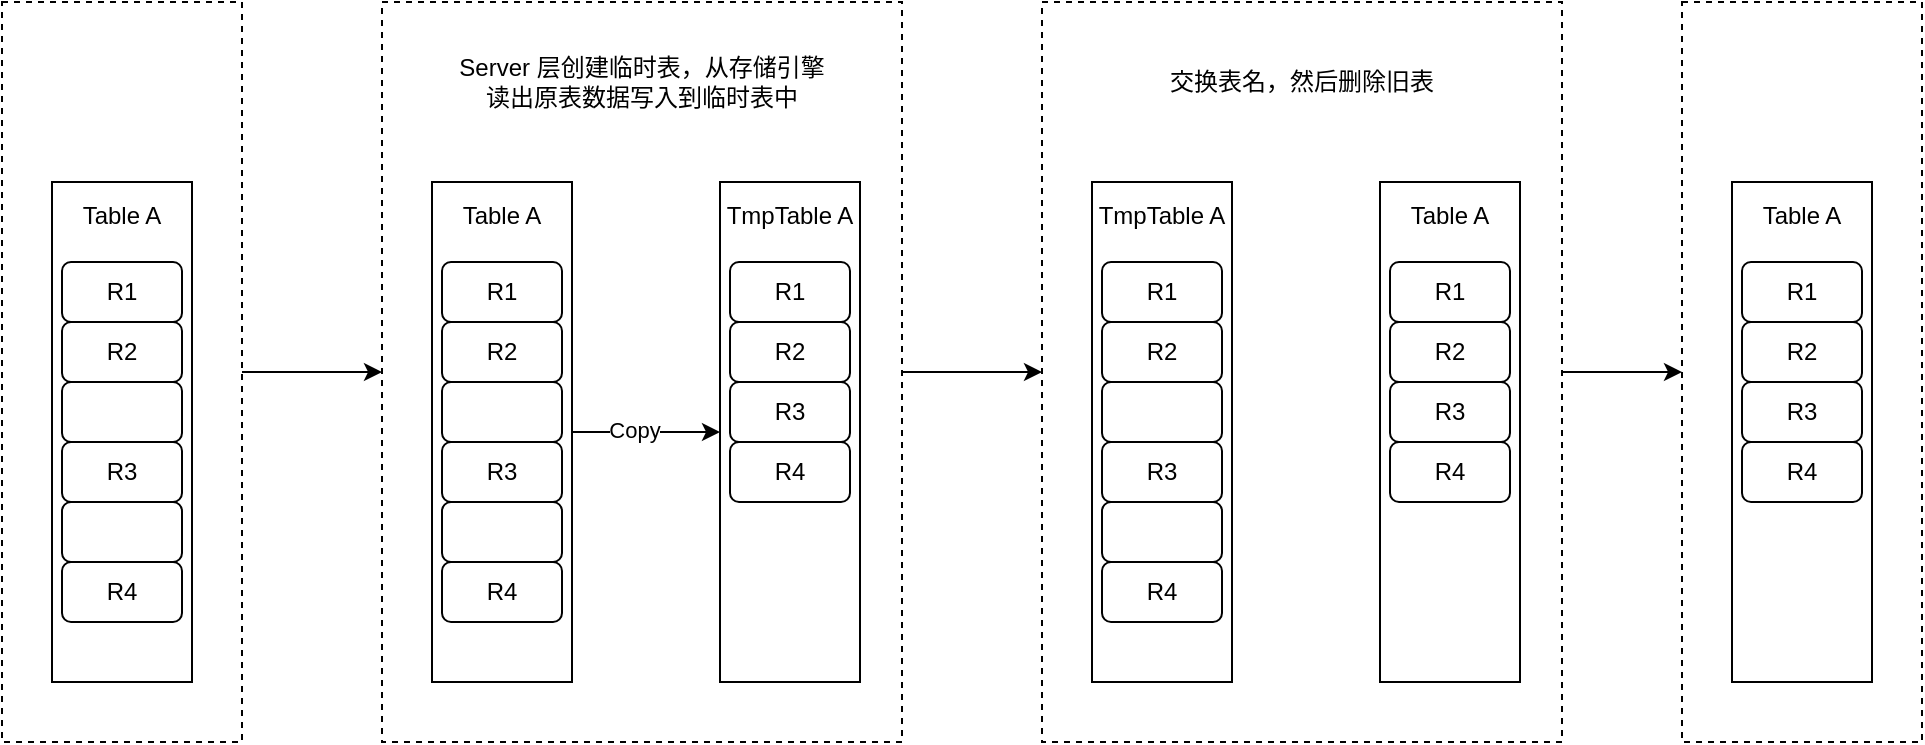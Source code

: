 <mxfile version="13.9.5" type="device"><diagram id="5iN-U1ZeDOptE2qGbZ7g" name="第 1 页"><mxGraphModel dx="498" dy="593" grid="1" gridSize="10" guides="1" tooltips="1" connect="1" arrows="1" fold="1" page="1" pageScale="1" pageWidth="827" pageHeight="1169" math="0" shadow="0"><root><mxCell id="0"/><mxCell id="1" parent="0"/><mxCell id="j91efgMRIA0wUjDy2nqD-27" style="edgeStyle=orthogonalEdgeStyle;rounded=0;orthogonalLoop=1;jettySize=auto;html=1;entryX=0;entryY=0.5;entryDx=0;entryDy=0;" parent="1" source="j91efgMRIA0wUjDy2nqD-1" target="j91efgMRIA0wUjDy2nqD-10" edge="1"><mxGeometry relative="1" as="geometry"/></mxCell><mxCell id="j91efgMRIA0wUjDy2nqD-1" value="" style="rounded=0;whiteSpace=wrap;html=1;dashed=1;" parent="1" vertex="1"><mxGeometry x="20" y="150" width="120" height="370" as="geometry"/></mxCell><mxCell id="j91efgMRIA0wUjDy2nqD-2" value="Table A&lt;br&gt;&lt;br&gt;&lt;br&gt;&lt;br&gt;&lt;br&gt;&lt;br&gt;&lt;br&gt;&lt;br&gt;&lt;br&gt;&lt;br&gt;&lt;br&gt;&lt;br&gt;&lt;br&gt;&lt;br&gt;&lt;br&gt;&lt;br&gt;" style="rounded=0;whiteSpace=wrap;html=1;" parent="1" vertex="1"><mxGeometry x="45" y="240" width="70" height="250" as="geometry"/></mxCell><mxCell id="j91efgMRIA0wUjDy2nqD-3" value="R1" style="rounded=1;whiteSpace=wrap;html=1;" parent="1" vertex="1"><mxGeometry x="50" y="280" width="60" height="30" as="geometry"/></mxCell><mxCell id="j91efgMRIA0wUjDy2nqD-4" value="R2" style="rounded=1;whiteSpace=wrap;html=1;" parent="1" vertex="1"><mxGeometry x="50" y="310" width="60" height="30" as="geometry"/></mxCell><mxCell id="j91efgMRIA0wUjDy2nqD-5" value="" style="rounded=1;whiteSpace=wrap;html=1;" parent="1" vertex="1"><mxGeometry x="50" y="340" width="60" height="30" as="geometry"/></mxCell><mxCell id="j91efgMRIA0wUjDy2nqD-6" value="R3" style="rounded=1;whiteSpace=wrap;html=1;" parent="1" vertex="1"><mxGeometry x="50" y="370" width="60" height="30" as="geometry"/></mxCell><mxCell id="j91efgMRIA0wUjDy2nqD-7" value="" style="rounded=1;whiteSpace=wrap;html=1;" parent="1" vertex="1"><mxGeometry x="50" y="400" width="60" height="30" as="geometry"/></mxCell><mxCell id="j91efgMRIA0wUjDy2nqD-8" value="R4" style="rounded=1;whiteSpace=wrap;html=1;" parent="1" vertex="1"><mxGeometry x="50" y="430" width="60" height="30" as="geometry"/></mxCell><mxCell id="j91efgMRIA0wUjDy2nqD-63" style="edgeStyle=orthogonalEdgeStyle;rounded=0;orthogonalLoop=1;jettySize=auto;html=1;entryX=0;entryY=0.5;entryDx=0;entryDy=0;" parent="1" source="j91efgMRIA0wUjDy2nqD-10" target="j91efgMRIA0wUjDy2nqD-47" edge="1"><mxGeometry relative="1" as="geometry"/></mxCell><mxCell id="j91efgMRIA0wUjDy2nqD-10" value="" style="rounded=0;whiteSpace=wrap;html=1;dashed=1;" parent="1" vertex="1"><mxGeometry x="210" y="150" width="260" height="370" as="geometry"/></mxCell><mxCell id="j91efgMRIA0wUjDy2nqD-25" style="edgeStyle=orthogonalEdgeStyle;rounded=0;orthogonalLoop=1;jettySize=auto;html=1;" parent="1" source="j91efgMRIA0wUjDy2nqD-11" target="j91efgMRIA0wUjDy2nqD-18" edge="1"><mxGeometry relative="1" as="geometry"/></mxCell><mxCell id="j91efgMRIA0wUjDy2nqD-29" value="Copy" style="edgeLabel;html=1;align=center;verticalAlign=middle;resizable=0;points=[];" parent="j91efgMRIA0wUjDy2nqD-25" vertex="1" connectable="0"><mxGeometry x="-0.162" y="1" relative="1" as="geometry"><mxPoint as="offset"/></mxGeometry></mxCell><mxCell id="j91efgMRIA0wUjDy2nqD-11" value="Table A&lt;br&gt;&lt;br&gt;&lt;br&gt;&lt;br&gt;&lt;br&gt;&lt;br&gt;&lt;br&gt;&lt;br&gt;&lt;br&gt;&lt;br&gt;&lt;br&gt;&lt;br&gt;&lt;br&gt;&lt;br&gt;&lt;br&gt;&lt;br&gt;" style="rounded=0;whiteSpace=wrap;html=1;" parent="1" vertex="1"><mxGeometry x="235" y="240" width="70" height="250" as="geometry"/></mxCell><mxCell id="j91efgMRIA0wUjDy2nqD-12" value="R1" style="rounded=1;whiteSpace=wrap;html=1;" parent="1" vertex="1"><mxGeometry x="240" y="280" width="60" height="30" as="geometry"/></mxCell><mxCell id="j91efgMRIA0wUjDy2nqD-13" value="R2" style="rounded=1;whiteSpace=wrap;html=1;" parent="1" vertex="1"><mxGeometry x="240" y="310" width="60" height="30" as="geometry"/></mxCell><mxCell id="j91efgMRIA0wUjDy2nqD-14" value="" style="rounded=1;whiteSpace=wrap;html=1;" parent="1" vertex="1"><mxGeometry x="240" y="340" width="60" height="30" as="geometry"/></mxCell><mxCell id="j91efgMRIA0wUjDy2nqD-15" value="R3" style="rounded=1;whiteSpace=wrap;html=1;" parent="1" vertex="1"><mxGeometry x="240" y="370" width="60" height="30" as="geometry"/></mxCell><mxCell id="j91efgMRIA0wUjDy2nqD-16" value="" style="rounded=1;whiteSpace=wrap;html=1;" parent="1" vertex="1"><mxGeometry x="240" y="400" width="60" height="30" as="geometry"/></mxCell><mxCell id="j91efgMRIA0wUjDy2nqD-17" value="R4" style="rounded=1;whiteSpace=wrap;html=1;" parent="1" vertex="1"><mxGeometry x="240" y="430" width="60" height="30" as="geometry"/></mxCell><mxCell id="j91efgMRIA0wUjDy2nqD-18" value="TmpTable A&lt;br&gt;&lt;br&gt;&lt;br&gt;&lt;br&gt;&lt;br&gt;&lt;br&gt;&lt;br&gt;&lt;br&gt;&lt;br&gt;&lt;br&gt;&lt;br&gt;&lt;br&gt;&lt;br&gt;&lt;br&gt;&lt;br&gt;&lt;br&gt;" style="rounded=0;whiteSpace=wrap;html=1;" parent="1" vertex="1"><mxGeometry x="379" y="240" width="70" height="250" as="geometry"/></mxCell><mxCell id="j91efgMRIA0wUjDy2nqD-19" value="R1" style="rounded=1;whiteSpace=wrap;html=1;" parent="1" vertex="1"><mxGeometry x="384" y="280" width="60" height="30" as="geometry"/></mxCell><mxCell id="j91efgMRIA0wUjDy2nqD-20" value="R2" style="rounded=1;whiteSpace=wrap;html=1;" parent="1" vertex="1"><mxGeometry x="384" y="310" width="60" height="30" as="geometry"/></mxCell><mxCell id="j91efgMRIA0wUjDy2nqD-21" value="R3" style="rounded=1;whiteSpace=wrap;html=1;" parent="1" vertex="1"><mxGeometry x="384" y="340" width="60" height="30" as="geometry"/></mxCell><mxCell id="j91efgMRIA0wUjDy2nqD-22" value="R4" style="rounded=1;whiteSpace=wrap;html=1;" parent="1" vertex="1"><mxGeometry x="384" y="370" width="60" height="30" as="geometry"/></mxCell><mxCell id="j91efgMRIA0wUjDy2nqD-30" value="Server 层创建临时表，从存储引擎读出原表数据写入到临时表中" style="text;html=1;strokeColor=none;fillColor=none;align=center;verticalAlign=middle;whiteSpace=wrap;rounded=0;" parent="1" vertex="1"><mxGeometry x="245" y="180" width="190" height="20" as="geometry"/></mxCell><mxCell id="j91efgMRIA0wUjDy2nqD-73" style="edgeStyle=orthogonalEdgeStyle;rounded=0;orthogonalLoop=1;jettySize=auto;html=1;entryX=0;entryY=0.5;entryDx=0;entryDy=0;" parent="1" source="j91efgMRIA0wUjDy2nqD-47" target="j91efgMRIA0wUjDy2nqD-65" edge="1"><mxGeometry relative="1" as="geometry"/></mxCell><mxCell id="j91efgMRIA0wUjDy2nqD-47" value="" style="rounded=0;whiteSpace=wrap;html=1;dashed=1;" parent="1" vertex="1"><mxGeometry x="540" y="150" width="260" height="370" as="geometry"/></mxCell><mxCell id="j91efgMRIA0wUjDy2nqD-50" value="TmpTable A&lt;br&gt;&lt;br&gt;&lt;br&gt;&lt;br&gt;&lt;br&gt;&lt;br&gt;&lt;br&gt;&lt;br&gt;&lt;br&gt;&lt;br&gt;&lt;br&gt;&lt;br&gt;&lt;br&gt;&lt;br&gt;&lt;br&gt;&lt;br&gt;" style="rounded=0;whiteSpace=wrap;html=1;" parent="1" vertex="1"><mxGeometry x="565" y="240" width="70" height="250" as="geometry"/></mxCell><mxCell id="j91efgMRIA0wUjDy2nqD-51" value="R1" style="rounded=1;whiteSpace=wrap;html=1;" parent="1" vertex="1"><mxGeometry x="570" y="280" width="60" height="30" as="geometry"/></mxCell><mxCell id="j91efgMRIA0wUjDy2nqD-52" value="R2" style="rounded=1;whiteSpace=wrap;html=1;" parent="1" vertex="1"><mxGeometry x="570" y="310" width="60" height="30" as="geometry"/></mxCell><mxCell id="j91efgMRIA0wUjDy2nqD-53" value="" style="rounded=1;whiteSpace=wrap;html=1;" parent="1" vertex="1"><mxGeometry x="570" y="340" width="60" height="30" as="geometry"/></mxCell><mxCell id="j91efgMRIA0wUjDy2nqD-54" value="R3" style="rounded=1;whiteSpace=wrap;html=1;" parent="1" vertex="1"><mxGeometry x="570" y="370" width="60" height="30" as="geometry"/></mxCell><mxCell id="j91efgMRIA0wUjDy2nqD-55" value="" style="rounded=1;whiteSpace=wrap;html=1;" parent="1" vertex="1"><mxGeometry x="570" y="400" width="60" height="30" as="geometry"/></mxCell><mxCell id="j91efgMRIA0wUjDy2nqD-56" value="R4" style="rounded=1;whiteSpace=wrap;html=1;" parent="1" vertex="1"><mxGeometry x="570" y="430" width="60" height="30" as="geometry"/></mxCell><mxCell id="j91efgMRIA0wUjDy2nqD-57" value="Table A&lt;br&gt;&lt;br&gt;&lt;br&gt;&lt;br&gt;&lt;br&gt;&lt;br&gt;&lt;br&gt;&lt;br&gt;&lt;br&gt;&lt;br&gt;&lt;br&gt;&lt;br&gt;&lt;br&gt;&lt;br&gt;&lt;br&gt;&lt;br&gt;" style="rounded=0;whiteSpace=wrap;html=1;" parent="1" vertex="1"><mxGeometry x="709" y="240" width="70" height="250" as="geometry"/></mxCell><mxCell id="j91efgMRIA0wUjDy2nqD-58" value="R1" style="rounded=1;whiteSpace=wrap;html=1;" parent="1" vertex="1"><mxGeometry x="714" y="280" width="60" height="30" as="geometry"/></mxCell><mxCell id="j91efgMRIA0wUjDy2nqD-59" value="R2" style="rounded=1;whiteSpace=wrap;html=1;" parent="1" vertex="1"><mxGeometry x="714" y="310" width="60" height="30" as="geometry"/></mxCell><mxCell id="j91efgMRIA0wUjDy2nqD-60" value="R3" style="rounded=1;whiteSpace=wrap;html=1;" parent="1" vertex="1"><mxGeometry x="714" y="340" width="60" height="30" as="geometry"/></mxCell><mxCell id="j91efgMRIA0wUjDy2nqD-61" value="R4" style="rounded=1;whiteSpace=wrap;html=1;" parent="1" vertex="1"><mxGeometry x="714" y="370" width="60" height="30" as="geometry"/></mxCell><mxCell id="j91efgMRIA0wUjDy2nqD-62" value="交换表名，然后删除旧表" style="text;html=1;strokeColor=none;fillColor=none;align=center;verticalAlign=middle;whiteSpace=wrap;rounded=0;" parent="1" vertex="1"><mxGeometry x="575" y="180" width="190" height="20" as="geometry"/></mxCell><mxCell id="j91efgMRIA0wUjDy2nqD-65" value="" style="rounded=0;whiteSpace=wrap;html=1;dashed=1;" parent="1" vertex="1"><mxGeometry x="860" y="150" width="120" height="370" as="geometry"/></mxCell><mxCell id="j91efgMRIA0wUjDy2nqD-66" value="Table A&lt;br&gt;&lt;br&gt;&lt;br&gt;&lt;br&gt;&lt;br&gt;&lt;br&gt;&lt;br&gt;&lt;br&gt;&lt;br&gt;&lt;br&gt;&lt;br&gt;&lt;br&gt;&lt;br&gt;&lt;br&gt;&lt;br&gt;&lt;br&gt;" style="rounded=0;whiteSpace=wrap;html=1;" parent="1" vertex="1"><mxGeometry x="885" y="240" width="70" height="250" as="geometry"/></mxCell><mxCell id="j91efgMRIA0wUjDy2nqD-67" value="R1" style="rounded=1;whiteSpace=wrap;html=1;" parent="1" vertex="1"><mxGeometry x="890" y="280" width="60" height="30" as="geometry"/></mxCell><mxCell id="j91efgMRIA0wUjDy2nqD-68" value="R2" style="rounded=1;whiteSpace=wrap;html=1;" parent="1" vertex="1"><mxGeometry x="890" y="310" width="60" height="30" as="geometry"/></mxCell><mxCell id="j91efgMRIA0wUjDy2nqD-69" value="R3" style="rounded=1;whiteSpace=wrap;html=1;" parent="1" vertex="1"><mxGeometry x="890" y="340" width="60" height="30" as="geometry"/></mxCell><mxCell id="j91efgMRIA0wUjDy2nqD-70" value="R4" style="rounded=1;whiteSpace=wrap;html=1;" parent="1" vertex="1"><mxGeometry x="890" y="370" width="60" height="30" as="geometry"/></mxCell></root></mxGraphModel></diagram></mxfile>